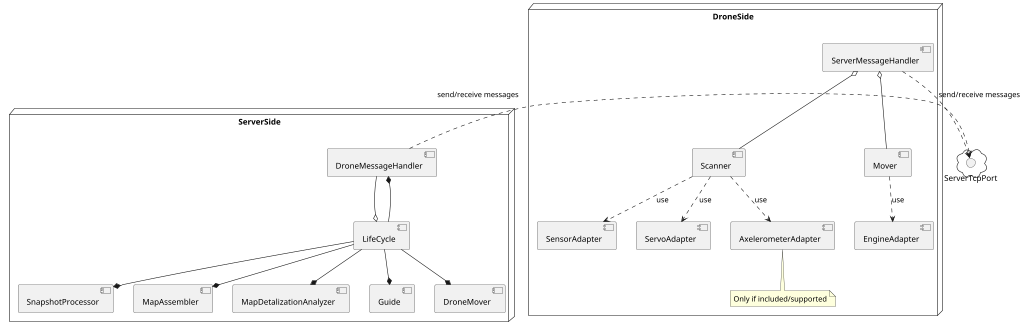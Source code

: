 @startuml
scale max 1024*768

cloud {
	interface "ServerTcpPort" as STP
}

node ServerSide {
	[DroneMessageHandler] as DMH
	DMH .right.> STP : send/receive messages

	[SnapshotProcessor] as SP 
	[MapAssembler] as MA
	[MapDetalizationAnalyzer] as MDA
	[Guide] as G
	[DroneMover] as DM
	[LifeCycle] as LC

	LC --* DMH
	DMH --o LC
	LC --* SP
	LC --* MA
	LC --* MDA
	LC --* G
	LC --* DM
}

node DroneSide {
	[Scanner] as S
	[SensorAdapter] as SenA
	[ServoAdapter] as SerA
	[AxelerometerAdapter] as AxeA
	S ..> SenA : use
	S ..> SerA : use
	Note bottom of AxeA : Only if included/supported
	S ..> AxeA : use

	[Mover] as M 
	[EngineAdapter] as EngA
	M ..> EngA : use

	[ServerMessageHandler] as SMH
	S -up-o SMH
	M -up-o SMH
	SMH ..> STP : send/receive messages
}

@enduml
